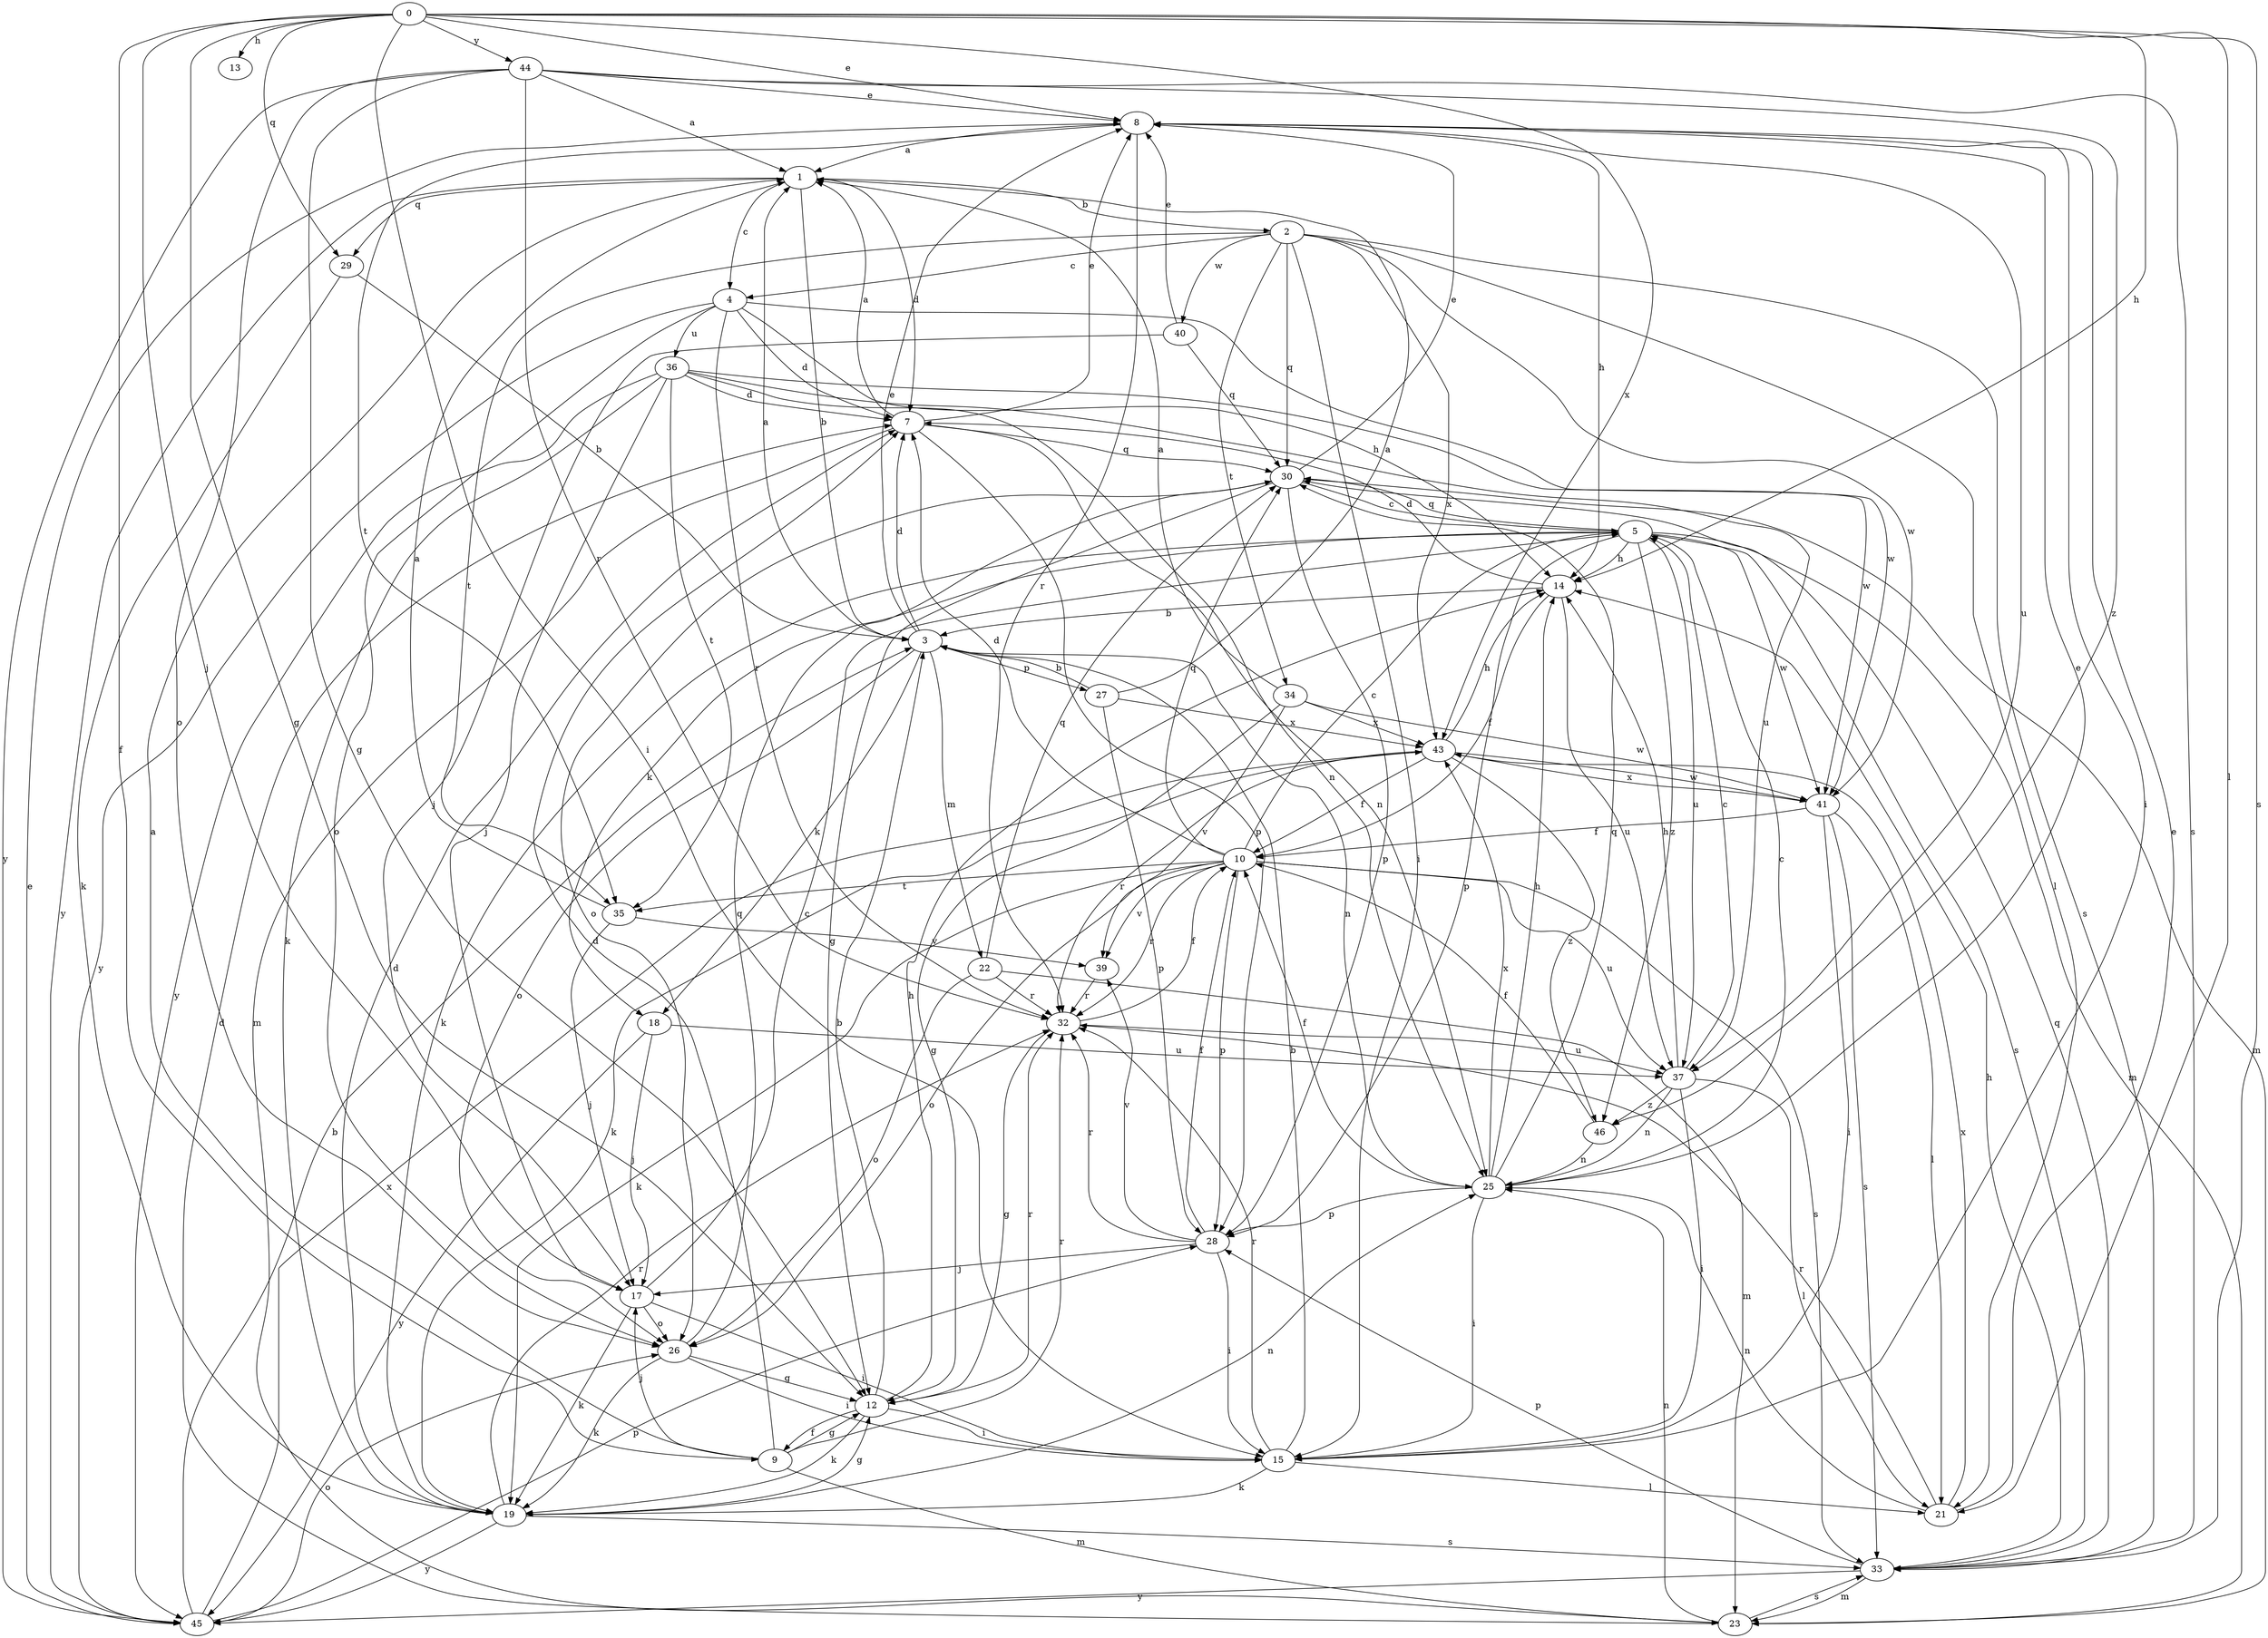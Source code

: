 strict digraph  {
0;
1;
2;
3;
4;
5;
7;
8;
9;
10;
12;
13;
14;
15;
17;
18;
19;
21;
22;
23;
25;
26;
27;
28;
29;
30;
32;
33;
34;
35;
36;
37;
39;
40;
41;
43;
44;
45;
46;
0 -> 8  [label=e];
0 -> 9  [label=f];
0 -> 12  [label=g];
0 -> 13  [label=h];
0 -> 14  [label=h];
0 -> 15  [label=i];
0 -> 17  [label=j];
0 -> 21  [label=l];
0 -> 29  [label=q];
0 -> 33  [label=s];
0 -> 43  [label=x];
0 -> 44  [label=y];
1 -> 2  [label=b];
1 -> 3  [label=b];
1 -> 4  [label=c];
1 -> 7  [label=d];
1 -> 29  [label=q];
1 -> 45  [label=y];
2 -> 4  [label=c];
2 -> 15  [label=i];
2 -> 21  [label=l];
2 -> 30  [label=q];
2 -> 33  [label=s];
2 -> 34  [label=t];
2 -> 35  [label=t];
2 -> 40  [label=w];
2 -> 41  [label=w];
2 -> 43  [label=x];
3 -> 1  [label=a];
3 -> 7  [label=d];
3 -> 8  [label=e];
3 -> 18  [label=k];
3 -> 22  [label=m];
3 -> 25  [label=n];
3 -> 26  [label=o];
3 -> 27  [label=p];
4 -> 7  [label=d];
4 -> 14  [label=h];
4 -> 26  [label=o];
4 -> 32  [label=r];
4 -> 36  [label=u];
4 -> 41  [label=w];
4 -> 45  [label=y];
5 -> 14  [label=h];
5 -> 18  [label=k];
5 -> 19  [label=k];
5 -> 23  [label=m];
5 -> 28  [label=p];
5 -> 30  [label=q];
5 -> 33  [label=s];
5 -> 37  [label=u];
5 -> 41  [label=w];
5 -> 46  [label=z];
7 -> 1  [label=a];
7 -> 8  [label=e];
7 -> 23  [label=m];
7 -> 25  [label=n];
7 -> 28  [label=p];
7 -> 30  [label=q];
8 -> 1  [label=a];
8 -> 14  [label=h];
8 -> 15  [label=i];
8 -> 32  [label=r];
8 -> 35  [label=t];
8 -> 37  [label=u];
9 -> 1  [label=a];
9 -> 7  [label=d];
9 -> 12  [label=g];
9 -> 17  [label=j];
9 -> 23  [label=m];
9 -> 32  [label=r];
10 -> 5  [label=c];
10 -> 7  [label=d];
10 -> 19  [label=k];
10 -> 26  [label=o];
10 -> 28  [label=p];
10 -> 30  [label=q];
10 -> 32  [label=r];
10 -> 33  [label=s];
10 -> 35  [label=t];
10 -> 37  [label=u];
10 -> 39  [label=v];
12 -> 3  [label=b];
12 -> 9  [label=f];
12 -> 14  [label=h];
12 -> 15  [label=i];
12 -> 19  [label=k];
12 -> 32  [label=r];
14 -> 3  [label=b];
14 -> 7  [label=d];
14 -> 10  [label=f];
14 -> 37  [label=u];
15 -> 3  [label=b];
15 -> 19  [label=k];
15 -> 21  [label=l];
15 -> 32  [label=r];
17 -> 5  [label=c];
17 -> 15  [label=i];
17 -> 19  [label=k];
17 -> 26  [label=o];
18 -> 17  [label=j];
18 -> 37  [label=u];
18 -> 45  [label=y];
19 -> 7  [label=d];
19 -> 12  [label=g];
19 -> 25  [label=n];
19 -> 32  [label=r];
19 -> 33  [label=s];
19 -> 45  [label=y];
21 -> 8  [label=e];
21 -> 25  [label=n];
21 -> 32  [label=r];
21 -> 43  [label=x];
22 -> 23  [label=m];
22 -> 26  [label=o];
22 -> 30  [label=q];
22 -> 32  [label=r];
23 -> 7  [label=d];
23 -> 25  [label=n];
23 -> 33  [label=s];
25 -> 5  [label=c];
25 -> 8  [label=e];
25 -> 10  [label=f];
25 -> 14  [label=h];
25 -> 15  [label=i];
25 -> 28  [label=p];
25 -> 30  [label=q];
25 -> 43  [label=x];
26 -> 12  [label=g];
26 -> 15  [label=i];
26 -> 19  [label=k];
26 -> 30  [label=q];
27 -> 1  [label=a];
27 -> 3  [label=b];
27 -> 28  [label=p];
27 -> 43  [label=x];
28 -> 10  [label=f];
28 -> 15  [label=i];
28 -> 17  [label=j];
28 -> 32  [label=r];
28 -> 39  [label=v];
29 -> 3  [label=b];
29 -> 19  [label=k];
30 -> 5  [label=c];
30 -> 8  [label=e];
30 -> 12  [label=g];
30 -> 23  [label=m];
30 -> 26  [label=o];
30 -> 28  [label=p];
32 -> 10  [label=f];
32 -> 12  [label=g];
32 -> 37  [label=u];
33 -> 14  [label=h];
33 -> 23  [label=m];
33 -> 28  [label=p];
33 -> 30  [label=q];
33 -> 45  [label=y];
34 -> 1  [label=a];
34 -> 12  [label=g];
34 -> 39  [label=v];
34 -> 41  [label=w];
34 -> 43  [label=x];
35 -> 1  [label=a];
35 -> 17  [label=j];
35 -> 39  [label=v];
36 -> 7  [label=d];
36 -> 17  [label=j];
36 -> 19  [label=k];
36 -> 25  [label=n];
36 -> 35  [label=t];
36 -> 37  [label=u];
36 -> 41  [label=w];
36 -> 45  [label=y];
37 -> 5  [label=c];
37 -> 14  [label=h];
37 -> 15  [label=i];
37 -> 21  [label=l];
37 -> 25  [label=n];
37 -> 46  [label=z];
39 -> 32  [label=r];
40 -> 8  [label=e];
40 -> 17  [label=j];
40 -> 30  [label=q];
41 -> 10  [label=f];
41 -> 15  [label=i];
41 -> 21  [label=l];
41 -> 33  [label=s];
41 -> 43  [label=x];
43 -> 10  [label=f];
43 -> 14  [label=h];
43 -> 19  [label=k];
43 -> 32  [label=r];
43 -> 41  [label=w];
43 -> 46  [label=z];
44 -> 1  [label=a];
44 -> 8  [label=e];
44 -> 12  [label=g];
44 -> 26  [label=o];
44 -> 32  [label=r];
44 -> 33  [label=s];
44 -> 45  [label=y];
44 -> 46  [label=z];
45 -> 3  [label=b];
45 -> 8  [label=e];
45 -> 26  [label=o];
45 -> 28  [label=p];
45 -> 43  [label=x];
46 -> 10  [label=f];
46 -> 25  [label=n];
}
